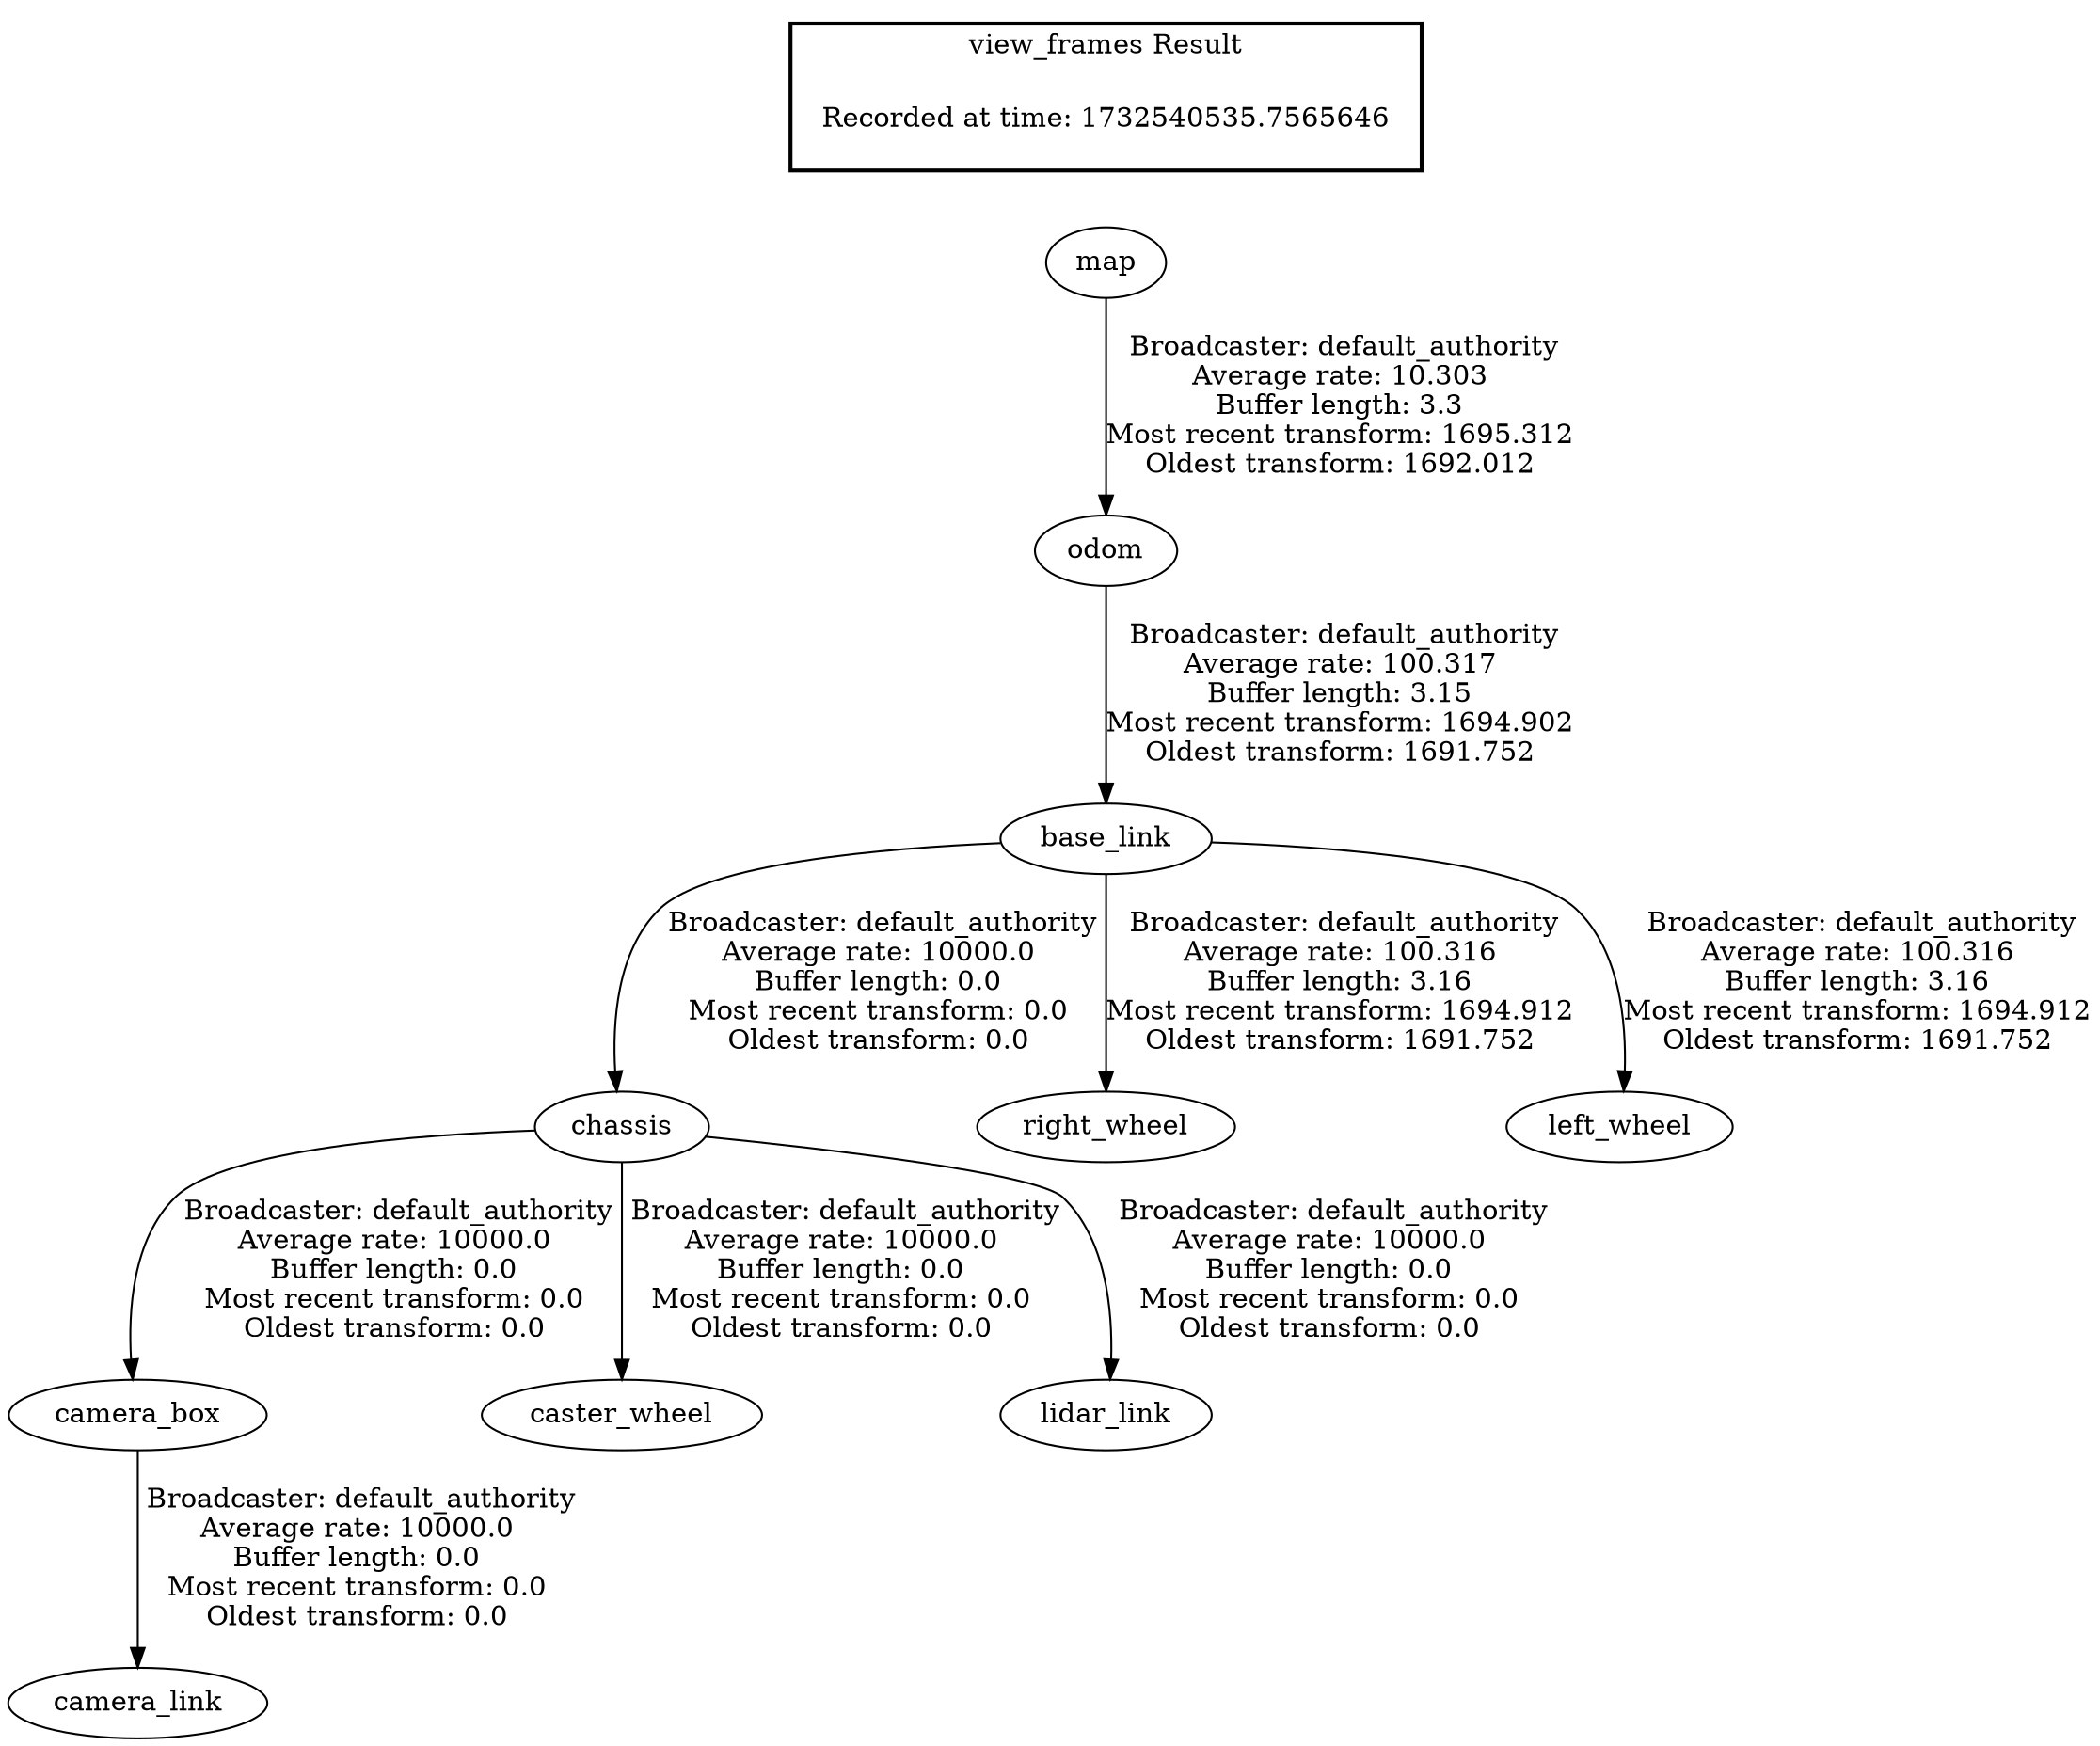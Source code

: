 digraph G {
"chassis" -> "camera_box"[label=" Broadcaster: default_authority\nAverage rate: 10000.0\nBuffer length: 0.0\nMost recent transform: 0.0\nOldest transform: 0.0\n"];
"base_link" -> "chassis"[label=" Broadcaster: default_authority\nAverage rate: 10000.0\nBuffer length: 0.0\nMost recent transform: 0.0\nOldest transform: 0.0\n"];
"camera_box" -> "camera_link"[label=" Broadcaster: default_authority\nAverage rate: 10000.0\nBuffer length: 0.0\nMost recent transform: 0.0\nOldest transform: 0.0\n"];
"chassis" -> "caster_wheel"[label=" Broadcaster: default_authority\nAverage rate: 10000.0\nBuffer length: 0.0\nMost recent transform: 0.0\nOldest transform: 0.0\n"];
"odom" -> "base_link"[label=" Broadcaster: default_authority\nAverage rate: 100.317\nBuffer length: 3.15\nMost recent transform: 1694.902\nOldest transform: 1691.752\n"];
"chassis" -> "lidar_link"[label=" Broadcaster: default_authority\nAverage rate: 10000.0\nBuffer length: 0.0\nMost recent transform: 0.0\nOldest transform: 0.0\n"];
"map" -> "odom"[label=" Broadcaster: default_authority\nAverage rate: 10.303\nBuffer length: 3.3\nMost recent transform: 1695.312\nOldest transform: 1692.012\n"];
"base_link" -> "right_wheel"[label=" Broadcaster: default_authority\nAverage rate: 100.316\nBuffer length: 3.16\nMost recent transform: 1694.912\nOldest transform: 1691.752\n"];
"base_link" -> "left_wheel"[label=" Broadcaster: default_authority\nAverage rate: 100.316\nBuffer length: 3.16\nMost recent transform: 1694.912\nOldest transform: 1691.752\n"];
edge [style=invis];
 subgraph cluster_legend { style=bold; color=black; label ="view_frames Result";
"Recorded at time: 1732540535.7565646"[ shape=plaintext ] ;
}->"map";
}